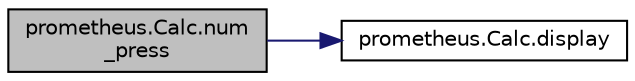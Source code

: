 digraph "prometheus.Calc.num_press"
{
  edge [fontname="Helvetica",fontsize="10",labelfontname="Helvetica",labelfontsize="10"];
  node [fontname="Helvetica",fontsize="10",shape=record];
  rankdir="LR";
  Node1 [label="prometheus.Calc.num\l_press",height=0.2,width=0.4,color="black", fillcolor="grey75", style="filled", fontcolor="black"];
  Node1 -> Node2 [color="midnightblue",fontsize="10",style="solid"];
  Node2 [label="prometheus.Calc.display",height=0.2,width=0.4,color="black", fillcolor="white", style="filled",URL="$classprometheus_1_1_calc.html#ad5fa8829115da42091276529393368ec"];
}
